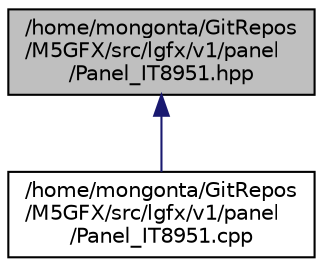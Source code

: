 digraph "/home/mongonta/GitRepos/M5GFX/src/lgfx/v1/panel/Panel_IT8951.hpp"
{
 // LATEX_PDF_SIZE
  edge [fontname="Helvetica",fontsize="10",labelfontname="Helvetica",labelfontsize="10"];
  node [fontname="Helvetica",fontsize="10",shape=record];
  Node1 [label="/home/mongonta/GitRepos\l/M5GFX/src/lgfx/v1/panel\l/Panel_IT8951.hpp",height=0.2,width=0.4,color="black", fillcolor="grey75", style="filled", fontcolor="black",tooltip=" "];
  Node1 -> Node2 [dir="back",color="midnightblue",fontsize="10",style="solid",fontname="Helvetica"];
  Node2 [label="/home/mongonta/GitRepos\l/M5GFX/src/lgfx/v1/panel\l/Panel_IT8951.cpp",height=0.2,width=0.4,color="black", fillcolor="white", style="filled",URL="$Panel__IT8951_8cpp.html",tooltip=" "];
}
